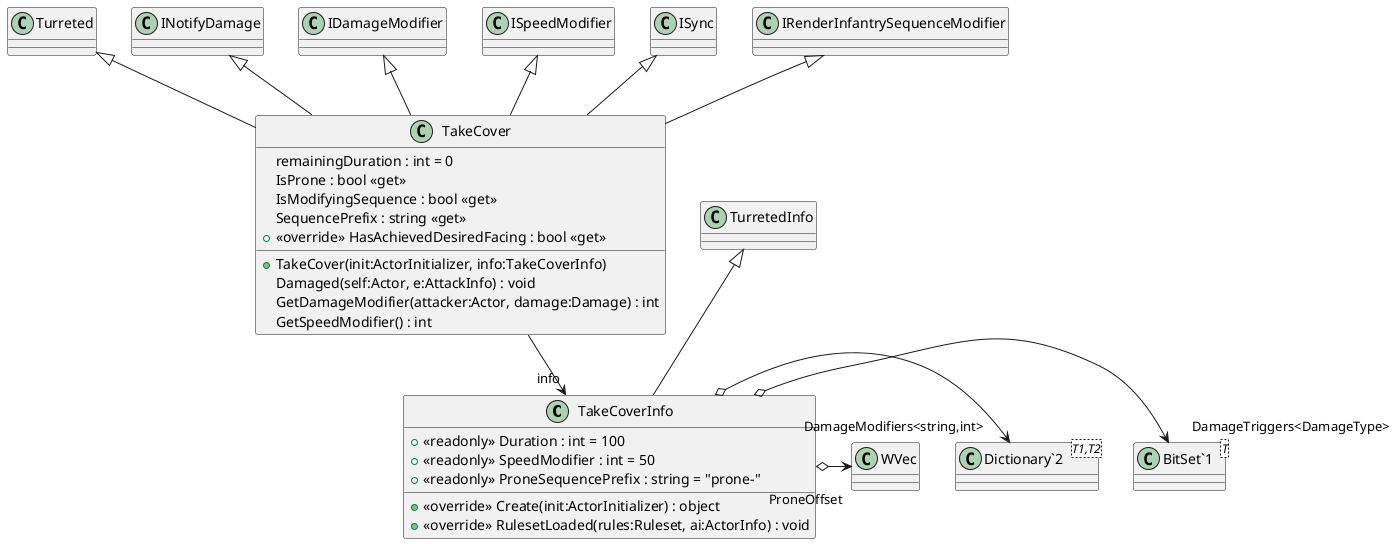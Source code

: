 @startuml
class TakeCoverInfo {
    + <<readonly>> Duration : int = 100
    + <<readonly>> SpeedModifier : int = 50
    + <<readonly>> ProneSequencePrefix : string = "prone-"
    + <<override>> Create(init:ActorInitializer) : object
    + <<override>> RulesetLoaded(rules:Ruleset, ai:ActorInfo) : void
}
class TakeCover {
    remainingDuration : int = 0
    IsProne : bool <<get>>
    IsModifyingSequence : bool <<get>>
    SequencePrefix : string <<get>>
    + TakeCover(init:ActorInitializer, info:TakeCoverInfo)
    Damaged(self:Actor, e:AttackInfo) : void
    + <<override>> HasAchievedDesiredFacing : bool <<get>>
    GetDamageModifier(attacker:Actor, damage:Damage) : int
    GetSpeedModifier() : int
}
class "BitSet`1"<T> {
}
class "Dictionary`2"<T1,T2> {
}
TurretedInfo <|-- TakeCoverInfo
TakeCoverInfo o-> "DamageTriggers<DamageType>" "BitSet`1"
TakeCoverInfo o-> "DamageModifiers<string,int>" "Dictionary`2"
TakeCoverInfo o-> "ProneOffset" WVec
Turreted <|-- TakeCover
INotifyDamage <|-- TakeCover
IDamageModifier <|-- TakeCover
ISpeedModifier <|-- TakeCover
ISync <|-- TakeCover
IRenderInfantrySequenceModifier <|-- TakeCover
TakeCover --> "info" TakeCoverInfo
@enduml
